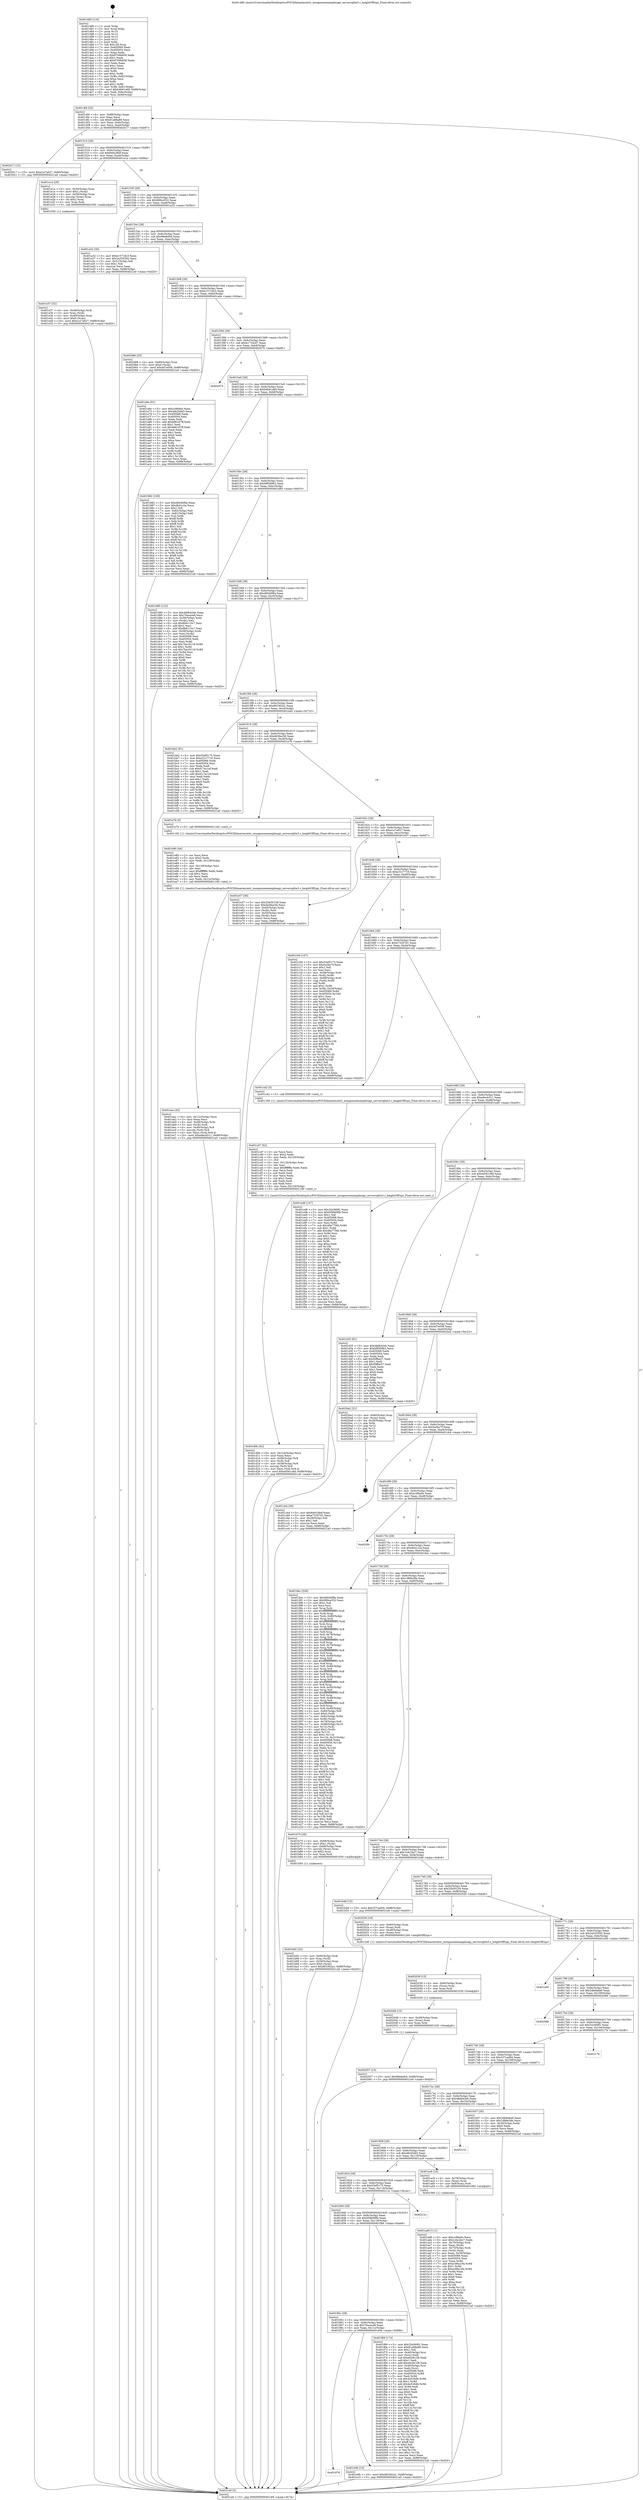 digraph "0x401480" {
  label = "0x401480 (/mnt/c/Users/mathe/Desktop/tcc/POCII/binaries/extr_mongooseexamplesapi_serversqlite3.c_heightOfExpr_Final-ollvm.out::main(0))"
  labelloc = "t"
  node[shape=record]

  Entry [label="",width=0.3,height=0.3,shape=circle,fillcolor=black,style=filled]
  "0x4014f4" [label="{
     0x4014f4 [32]\l
     | [instrs]\l
     &nbsp;&nbsp;0x4014f4 \<+6\>: mov -0x88(%rbp),%eax\l
     &nbsp;&nbsp;0x4014fa \<+2\>: mov %eax,%ecx\l
     &nbsp;&nbsp;0x4014fc \<+6\>: sub $0x81a88a88,%ecx\l
     &nbsp;&nbsp;0x401502 \<+6\>: mov %eax,-0x9c(%rbp)\l
     &nbsp;&nbsp;0x401508 \<+6\>: mov %ecx,-0xa0(%rbp)\l
     &nbsp;&nbsp;0x40150e \<+6\>: je 0000000000402017 \<main+0xb97\>\l
  }"]
  "0x402017" [label="{
     0x402017 [15]\l
     | [instrs]\l
     &nbsp;&nbsp;0x402017 \<+10\>: movl $0xe1e7a627,-0x88(%rbp)\l
     &nbsp;&nbsp;0x402021 \<+5\>: jmp 00000000004021a0 \<main+0xd20\>\l
  }"]
  "0x401514" [label="{
     0x401514 [28]\l
     | [instrs]\l
     &nbsp;&nbsp;0x401514 \<+5\>: jmp 0000000000401519 \<main+0x99\>\l
     &nbsp;&nbsp;0x401519 \<+6\>: mov -0x9c(%rbp),%eax\l
     &nbsp;&nbsp;0x40151f \<+5\>: sub $0x840c38ef,%eax\l
     &nbsp;&nbsp;0x401524 \<+6\>: mov %eax,-0xa4(%rbp)\l
     &nbsp;&nbsp;0x40152a \<+6\>: je 0000000000401e1a \<main+0x99a\>\l
  }"]
  Exit [label="",width=0.3,height=0.3,shape=circle,fillcolor=black,style=filled,peripheries=2]
  "0x401e1a" [label="{
     0x401e1a [29]\l
     | [instrs]\l
     &nbsp;&nbsp;0x401e1a \<+4\>: mov -0x50(%rbp),%rax\l
     &nbsp;&nbsp;0x401e1e \<+6\>: movl $0x1,(%rax)\l
     &nbsp;&nbsp;0x401e24 \<+4\>: mov -0x50(%rbp),%rax\l
     &nbsp;&nbsp;0x401e28 \<+3\>: movslq (%rax),%rax\l
     &nbsp;&nbsp;0x401e2b \<+4\>: shl $0x2,%rax\l
     &nbsp;&nbsp;0x401e2f \<+3\>: mov %rax,%rdi\l
     &nbsp;&nbsp;0x401e32 \<+5\>: call 0000000000401050 \<malloc@plt\>\l
     | [calls]\l
     &nbsp;&nbsp;0x401050 \{1\} (unknown)\l
  }"]
  "0x401530" [label="{
     0x401530 [28]\l
     | [instrs]\l
     &nbsp;&nbsp;0x401530 \<+5\>: jmp 0000000000401535 \<main+0xb5\>\l
     &nbsp;&nbsp;0x401535 \<+6\>: mov -0x9c(%rbp),%eax\l
     &nbsp;&nbsp;0x40153b \<+5\>: sub $0x989ce552,%eax\l
     &nbsp;&nbsp;0x401540 \<+6\>: mov %eax,-0xa8(%rbp)\l
     &nbsp;&nbsp;0x401546 \<+6\>: je 0000000000401a32 \<main+0x5b2\>\l
  }"]
  "0x402057" [label="{
     0x402057 [15]\l
     | [instrs]\l
     &nbsp;&nbsp;0x402057 \<+10\>: movl $0x98e6efc6,-0x88(%rbp)\l
     &nbsp;&nbsp;0x402061 \<+5\>: jmp 00000000004021a0 \<main+0xd20\>\l
  }"]
  "0x401a32" [label="{
     0x401a32 [30]\l
     | [instrs]\l
     &nbsp;&nbsp;0x401a32 \<+5\>: mov $0xb15718c3,%eax\l
     &nbsp;&nbsp;0x401a37 \<+5\>: mov $0x2a335592,%ecx\l
     &nbsp;&nbsp;0x401a3c \<+3\>: mov -0x31(%rbp),%dl\l
     &nbsp;&nbsp;0x401a3f \<+3\>: test $0x1,%dl\l
     &nbsp;&nbsp;0x401a42 \<+3\>: cmovne %ecx,%eax\l
     &nbsp;&nbsp;0x401a45 \<+6\>: mov %eax,-0x88(%rbp)\l
     &nbsp;&nbsp;0x401a4b \<+5\>: jmp 00000000004021a0 \<main+0xd20\>\l
  }"]
  "0x40154c" [label="{
     0x40154c [28]\l
     | [instrs]\l
     &nbsp;&nbsp;0x40154c \<+5\>: jmp 0000000000401551 \<main+0xd1\>\l
     &nbsp;&nbsp;0x401551 \<+6\>: mov -0x9c(%rbp),%eax\l
     &nbsp;&nbsp;0x401557 \<+5\>: sub $0x98e6efc6,%eax\l
     &nbsp;&nbsp;0x40155c \<+6\>: mov %eax,-0xac(%rbp)\l
     &nbsp;&nbsp;0x401562 \<+6\>: je 0000000000402089 \<main+0xc09\>\l
  }"]
  "0x402048" [label="{
     0x402048 [15]\l
     | [instrs]\l
     &nbsp;&nbsp;0x402048 \<+4\>: mov -0x48(%rbp),%rax\l
     &nbsp;&nbsp;0x40204c \<+3\>: mov (%rax),%rax\l
     &nbsp;&nbsp;0x40204f \<+3\>: mov %rax,%rdi\l
     &nbsp;&nbsp;0x402052 \<+5\>: call 0000000000401030 \<free@plt\>\l
     | [calls]\l
     &nbsp;&nbsp;0x401030 \{1\} (unknown)\l
  }"]
  "0x402089" [label="{
     0x402089 [25]\l
     | [instrs]\l
     &nbsp;&nbsp;0x402089 \<+4\>: mov -0x80(%rbp),%rax\l
     &nbsp;&nbsp;0x40208d \<+6\>: movl $0x0,(%rax)\l
     &nbsp;&nbsp;0x402093 \<+10\>: movl $0x4d7e058,-0x88(%rbp)\l
     &nbsp;&nbsp;0x40209d \<+5\>: jmp 00000000004021a0 \<main+0xd20\>\l
  }"]
  "0x401568" [label="{
     0x401568 [28]\l
     | [instrs]\l
     &nbsp;&nbsp;0x401568 \<+5\>: jmp 000000000040156d \<main+0xed\>\l
     &nbsp;&nbsp;0x40156d \<+6\>: mov -0x9c(%rbp),%eax\l
     &nbsp;&nbsp;0x401573 \<+5\>: sub $0xb15718c3,%eax\l
     &nbsp;&nbsp;0x401578 \<+6\>: mov %eax,-0xb0(%rbp)\l
     &nbsp;&nbsp;0x40157e \<+6\>: je 0000000000401a6e \<main+0x5ee\>\l
  }"]
  "0x402039" [label="{
     0x402039 [15]\l
     | [instrs]\l
     &nbsp;&nbsp;0x402039 \<+4\>: mov -0x60(%rbp),%rax\l
     &nbsp;&nbsp;0x40203d \<+3\>: mov (%rax),%rax\l
     &nbsp;&nbsp;0x402040 \<+3\>: mov %rax,%rdi\l
     &nbsp;&nbsp;0x402043 \<+5\>: call 0000000000401030 \<free@plt\>\l
     | [calls]\l
     &nbsp;&nbsp;0x401030 \{1\} (unknown)\l
  }"]
  "0x401a6e" [label="{
     0x401a6e [91]\l
     | [instrs]\l
     &nbsp;&nbsp;0x401a6e \<+5\>: mov $0xcc88a0e,%eax\l
     &nbsp;&nbsp;0x401a73 \<+5\>: mov $0x4fe20dd3,%ecx\l
     &nbsp;&nbsp;0x401a78 \<+7\>: mov 0x405068,%edx\l
     &nbsp;&nbsp;0x401a7f \<+7\>: mov 0x405054,%esi\l
     &nbsp;&nbsp;0x401a86 \<+2\>: mov %edx,%edi\l
     &nbsp;&nbsp;0x401a88 \<+6\>: add $0xb86167ff,%edi\l
     &nbsp;&nbsp;0x401a8e \<+3\>: sub $0x1,%edi\l
     &nbsp;&nbsp;0x401a91 \<+6\>: sub $0xb86167ff,%edi\l
     &nbsp;&nbsp;0x401a97 \<+3\>: imul %edi,%edx\l
     &nbsp;&nbsp;0x401a9a \<+3\>: and $0x1,%edx\l
     &nbsp;&nbsp;0x401a9d \<+3\>: cmp $0x0,%edx\l
     &nbsp;&nbsp;0x401aa0 \<+4\>: sete %r8b\l
     &nbsp;&nbsp;0x401aa4 \<+3\>: cmp $0xa,%esi\l
     &nbsp;&nbsp;0x401aa7 \<+4\>: setl %r9b\l
     &nbsp;&nbsp;0x401aab \<+3\>: mov %r8b,%r10b\l
     &nbsp;&nbsp;0x401aae \<+3\>: and %r9b,%r10b\l
     &nbsp;&nbsp;0x401ab1 \<+3\>: xor %r9b,%r8b\l
     &nbsp;&nbsp;0x401ab4 \<+3\>: or %r8b,%r10b\l
     &nbsp;&nbsp;0x401ab7 \<+4\>: test $0x1,%r10b\l
     &nbsp;&nbsp;0x401abb \<+3\>: cmovne %ecx,%eax\l
     &nbsp;&nbsp;0x401abe \<+6\>: mov %eax,-0x88(%rbp)\l
     &nbsp;&nbsp;0x401ac4 \<+5\>: jmp 00000000004021a0 \<main+0xd20\>\l
  }"]
  "0x401584" [label="{
     0x401584 [28]\l
     | [instrs]\l
     &nbsp;&nbsp;0x401584 \<+5\>: jmp 0000000000401589 \<main+0x109\>\l
     &nbsp;&nbsp;0x401589 \<+6\>: mov -0x9c(%rbp),%eax\l
     &nbsp;&nbsp;0x40158f \<+5\>: sub $0xb1734cd7,%eax\l
     &nbsp;&nbsp;0x401594 \<+6\>: mov %eax,-0xb4(%rbp)\l
     &nbsp;&nbsp;0x40159a \<+6\>: je 0000000000402075 \<main+0xbf5\>\l
  }"]
  "0x401eac" [label="{
     0x401eac [42]\l
     | [instrs]\l
     &nbsp;&nbsp;0x401eac \<+6\>: mov -0x12c(%rbp),%ecx\l
     &nbsp;&nbsp;0x401eb2 \<+3\>: imul %eax,%ecx\l
     &nbsp;&nbsp;0x401eb5 \<+4\>: mov -0x48(%rbp),%rdi\l
     &nbsp;&nbsp;0x401eb9 \<+3\>: mov (%rdi),%rdi\l
     &nbsp;&nbsp;0x401ebc \<+4\>: mov -0x40(%rbp),%r8\l
     &nbsp;&nbsp;0x401ec0 \<+3\>: movslq (%r8),%r8\l
     &nbsp;&nbsp;0x401ec3 \<+4\>: mov %ecx,(%rdi,%r8,4)\l
     &nbsp;&nbsp;0x401ec7 \<+10\>: movl $0xe8ecb511,-0x88(%rbp)\l
     &nbsp;&nbsp;0x401ed1 \<+5\>: jmp 00000000004021a0 \<main+0xd20\>\l
  }"]
  "0x402075" [label="{
     0x402075\l
  }", style=dashed]
  "0x4015a0" [label="{
     0x4015a0 [28]\l
     | [instrs]\l
     &nbsp;&nbsp;0x4015a0 \<+5\>: jmp 00000000004015a5 \<main+0x125\>\l
     &nbsp;&nbsp;0x4015a5 \<+6\>: mov -0x9c(%rbp),%eax\l
     &nbsp;&nbsp;0x4015ab \<+5\>: sub $0xb4b61a69,%eax\l
     &nbsp;&nbsp;0x4015b0 \<+6\>: mov %eax,-0xb8(%rbp)\l
     &nbsp;&nbsp;0x4015b6 \<+6\>: je 0000000000401882 \<main+0x402\>\l
  }"]
  "0x401e80" [label="{
     0x401e80 [44]\l
     | [instrs]\l
     &nbsp;&nbsp;0x401e80 \<+2\>: xor %ecx,%ecx\l
     &nbsp;&nbsp;0x401e82 \<+5\>: mov $0x2,%edx\l
     &nbsp;&nbsp;0x401e87 \<+6\>: mov %edx,-0x128(%rbp)\l
     &nbsp;&nbsp;0x401e8d \<+1\>: cltd\l
     &nbsp;&nbsp;0x401e8e \<+6\>: mov -0x128(%rbp),%esi\l
     &nbsp;&nbsp;0x401e94 \<+2\>: idiv %esi\l
     &nbsp;&nbsp;0x401e96 \<+6\>: imul $0xfffffffe,%edx,%edx\l
     &nbsp;&nbsp;0x401e9c \<+3\>: sub $0x1,%ecx\l
     &nbsp;&nbsp;0x401e9f \<+2\>: sub %ecx,%edx\l
     &nbsp;&nbsp;0x401ea1 \<+6\>: mov %edx,-0x12c(%rbp)\l
     &nbsp;&nbsp;0x401ea7 \<+5\>: call 0000000000401160 \<next_i\>\l
     | [calls]\l
     &nbsp;&nbsp;0x401160 \{1\} (/mnt/c/Users/mathe/Desktop/tcc/POCII/binaries/extr_mongooseexamplesapi_serversqlite3.c_heightOfExpr_Final-ollvm.out::next_i)\l
  }"]
  "0x401882" [label="{
     0x401882 [106]\l
     | [instrs]\l
     &nbsp;&nbsp;0x401882 \<+5\>: mov $0xd6040f8a,%eax\l
     &nbsp;&nbsp;0x401887 \<+5\>: mov $0xdb41c2a,%ecx\l
     &nbsp;&nbsp;0x40188c \<+2\>: mov $0x1,%dl\l
     &nbsp;&nbsp;0x40188e \<+7\>: mov -0x82(%rbp),%sil\l
     &nbsp;&nbsp;0x401895 \<+7\>: mov -0x81(%rbp),%dil\l
     &nbsp;&nbsp;0x40189c \<+3\>: mov %sil,%r8b\l
     &nbsp;&nbsp;0x40189f \<+4\>: xor $0xff,%r8b\l
     &nbsp;&nbsp;0x4018a3 \<+3\>: mov %dil,%r9b\l
     &nbsp;&nbsp;0x4018a6 \<+4\>: xor $0xff,%r9b\l
     &nbsp;&nbsp;0x4018aa \<+3\>: xor $0x1,%dl\l
     &nbsp;&nbsp;0x4018ad \<+3\>: mov %r8b,%r10b\l
     &nbsp;&nbsp;0x4018b0 \<+4\>: and $0xff,%r10b\l
     &nbsp;&nbsp;0x4018b4 \<+3\>: and %dl,%sil\l
     &nbsp;&nbsp;0x4018b7 \<+3\>: mov %r9b,%r11b\l
     &nbsp;&nbsp;0x4018ba \<+4\>: and $0xff,%r11b\l
     &nbsp;&nbsp;0x4018be \<+3\>: and %dl,%dil\l
     &nbsp;&nbsp;0x4018c1 \<+3\>: or %sil,%r10b\l
     &nbsp;&nbsp;0x4018c4 \<+3\>: or %dil,%r11b\l
     &nbsp;&nbsp;0x4018c7 \<+3\>: xor %r11b,%r10b\l
     &nbsp;&nbsp;0x4018ca \<+3\>: or %r9b,%r8b\l
     &nbsp;&nbsp;0x4018cd \<+4\>: xor $0xff,%r8b\l
     &nbsp;&nbsp;0x4018d1 \<+3\>: or $0x1,%dl\l
     &nbsp;&nbsp;0x4018d4 \<+3\>: and %dl,%r8b\l
     &nbsp;&nbsp;0x4018d7 \<+3\>: or %r8b,%r10b\l
     &nbsp;&nbsp;0x4018da \<+4\>: test $0x1,%r10b\l
     &nbsp;&nbsp;0x4018de \<+3\>: cmovne %ecx,%eax\l
     &nbsp;&nbsp;0x4018e1 \<+6\>: mov %eax,-0x88(%rbp)\l
     &nbsp;&nbsp;0x4018e7 \<+5\>: jmp 00000000004021a0 \<main+0xd20\>\l
  }"]
  "0x4015bc" [label="{
     0x4015bc [28]\l
     | [instrs]\l
     &nbsp;&nbsp;0x4015bc \<+5\>: jmp 00000000004015c1 \<main+0x141\>\l
     &nbsp;&nbsp;0x4015c1 \<+6\>: mov -0x9c(%rbp),%eax\l
     &nbsp;&nbsp;0x4015c7 \<+5\>: sub $0xbf8569b2,%eax\l
     &nbsp;&nbsp;0x4015cc \<+6\>: mov %eax,-0xbc(%rbp)\l
     &nbsp;&nbsp;0x4015d2 \<+6\>: je 0000000000401d90 \<main+0x910\>\l
  }"]
  "0x4021a0" [label="{
     0x4021a0 [5]\l
     | [instrs]\l
     &nbsp;&nbsp;0x4021a0 \<+5\>: jmp 00000000004014f4 \<main+0x74\>\l
  }"]
  "0x401480" [label="{
     0x401480 [116]\l
     | [instrs]\l
     &nbsp;&nbsp;0x401480 \<+1\>: push %rbp\l
     &nbsp;&nbsp;0x401481 \<+3\>: mov %rsp,%rbp\l
     &nbsp;&nbsp;0x401484 \<+2\>: push %r15\l
     &nbsp;&nbsp;0x401486 \<+2\>: push %r14\l
     &nbsp;&nbsp;0x401488 \<+2\>: push %r13\l
     &nbsp;&nbsp;0x40148a \<+2\>: push %r12\l
     &nbsp;&nbsp;0x40148c \<+1\>: push %rbx\l
     &nbsp;&nbsp;0x40148d \<+7\>: sub $0x128,%rsp\l
     &nbsp;&nbsp;0x401494 \<+7\>: mov 0x405068,%eax\l
     &nbsp;&nbsp;0x40149b \<+7\>: mov 0x405054,%ecx\l
     &nbsp;&nbsp;0x4014a2 \<+2\>: mov %eax,%edx\l
     &nbsp;&nbsp;0x4014a4 \<+6\>: sub $0x9709b856,%edx\l
     &nbsp;&nbsp;0x4014aa \<+3\>: sub $0x1,%edx\l
     &nbsp;&nbsp;0x4014ad \<+6\>: add $0x9709b856,%edx\l
     &nbsp;&nbsp;0x4014b3 \<+3\>: imul %edx,%eax\l
     &nbsp;&nbsp;0x4014b6 \<+3\>: and $0x1,%eax\l
     &nbsp;&nbsp;0x4014b9 \<+3\>: cmp $0x0,%eax\l
     &nbsp;&nbsp;0x4014bc \<+4\>: sete %r8b\l
     &nbsp;&nbsp;0x4014c0 \<+4\>: and $0x1,%r8b\l
     &nbsp;&nbsp;0x4014c4 \<+7\>: mov %r8b,-0x82(%rbp)\l
     &nbsp;&nbsp;0x4014cb \<+3\>: cmp $0xa,%ecx\l
     &nbsp;&nbsp;0x4014ce \<+4\>: setl %r8b\l
     &nbsp;&nbsp;0x4014d2 \<+4\>: and $0x1,%r8b\l
     &nbsp;&nbsp;0x4014d6 \<+7\>: mov %r8b,-0x81(%rbp)\l
     &nbsp;&nbsp;0x4014dd \<+10\>: movl $0xb4b61a69,-0x88(%rbp)\l
     &nbsp;&nbsp;0x4014e7 \<+6\>: mov %edi,-0x8c(%rbp)\l
     &nbsp;&nbsp;0x4014ed \<+7\>: mov %rsi,-0x98(%rbp)\l
  }"]
  "0x401e37" [label="{
     0x401e37 [32]\l
     | [instrs]\l
     &nbsp;&nbsp;0x401e37 \<+4\>: mov -0x48(%rbp),%rdi\l
     &nbsp;&nbsp;0x401e3b \<+3\>: mov %rax,(%rdi)\l
     &nbsp;&nbsp;0x401e3e \<+4\>: mov -0x40(%rbp),%rax\l
     &nbsp;&nbsp;0x401e42 \<+6\>: movl $0x0,(%rax)\l
     &nbsp;&nbsp;0x401e48 \<+10\>: movl $0xe1e7a627,-0x88(%rbp)\l
     &nbsp;&nbsp;0x401e52 \<+5\>: jmp 00000000004021a0 \<main+0xd20\>\l
  }"]
  "0x401d90" [label="{
     0x401d90 [123]\l
     | [instrs]\l
     &nbsp;&nbsp;0x401d90 \<+5\>: mov $0x48db42eb,%eax\l
     &nbsp;&nbsp;0x401d95 \<+5\>: mov $0x70acace8,%ecx\l
     &nbsp;&nbsp;0x401d9a \<+4\>: mov -0x58(%rbp),%rdx\l
     &nbsp;&nbsp;0x401d9e \<+2\>: mov (%rdx),%esi\l
     &nbsp;&nbsp;0x401da0 \<+6\>: sub $0x8b6110c7,%esi\l
     &nbsp;&nbsp;0x401da6 \<+3\>: add $0x1,%esi\l
     &nbsp;&nbsp;0x401da9 \<+6\>: add $0x8b6110c7,%esi\l
     &nbsp;&nbsp;0x401daf \<+4\>: mov -0x58(%rbp),%rdx\l
     &nbsp;&nbsp;0x401db3 \<+2\>: mov %esi,(%rdx)\l
     &nbsp;&nbsp;0x401db5 \<+7\>: mov 0x405068,%esi\l
     &nbsp;&nbsp;0x401dbc \<+7\>: mov 0x405054,%edi\l
     &nbsp;&nbsp;0x401dc3 \<+3\>: mov %esi,%r8d\l
     &nbsp;&nbsp;0x401dc6 \<+7\>: add $0x7ba18119,%r8d\l
     &nbsp;&nbsp;0x401dcd \<+4\>: sub $0x1,%r8d\l
     &nbsp;&nbsp;0x401dd1 \<+7\>: sub $0x7ba18119,%r8d\l
     &nbsp;&nbsp;0x401dd8 \<+4\>: imul %r8d,%esi\l
     &nbsp;&nbsp;0x401ddc \<+3\>: and $0x1,%esi\l
     &nbsp;&nbsp;0x401ddf \<+3\>: cmp $0x0,%esi\l
     &nbsp;&nbsp;0x401de2 \<+4\>: sete %r9b\l
     &nbsp;&nbsp;0x401de6 \<+3\>: cmp $0xa,%edi\l
     &nbsp;&nbsp;0x401de9 \<+4\>: setl %r10b\l
     &nbsp;&nbsp;0x401ded \<+3\>: mov %r9b,%r11b\l
     &nbsp;&nbsp;0x401df0 \<+3\>: and %r10b,%r11b\l
     &nbsp;&nbsp;0x401df3 \<+3\>: xor %r10b,%r9b\l
     &nbsp;&nbsp;0x401df6 \<+3\>: or %r9b,%r11b\l
     &nbsp;&nbsp;0x401df9 \<+4\>: test $0x1,%r11b\l
     &nbsp;&nbsp;0x401dfd \<+3\>: cmovne %ecx,%eax\l
     &nbsp;&nbsp;0x401e00 \<+6\>: mov %eax,-0x88(%rbp)\l
     &nbsp;&nbsp;0x401e06 \<+5\>: jmp 00000000004021a0 \<main+0xd20\>\l
  }"]
  "0x4015d8" [label="{
     0x4015d8 [28]\l
     | [instrs]\l
     &nbsp;&nbsp;0x4015d8 \<+5\>: jmp 00000000004015dd \<main+0x15d\>\l
     &nbsp;&nbsp;0x4015dd \<+6\>: mov -0x9c(%rbp),%eax\l
     &nbsp;&nbsp;0x4015e3 \<+5\>: sub $0xd6040f8a,%eax\l
     &nbsp;&nbsp;0x4015e8 \<+6\>: mov %eax,-0xc0(%rbp)\l
     &nbsp;&nbsp;0x4015ee \<+6\>: je 00000000004020b7 \<main+0xc37\>\l
  }"]
  "0x401878" [label="{
     0x401878\l
  }", style=dashed]
  "0x4020b7" [label="{
     0x4020b7\l
  }", style=dashed]
  "0x4015f4" [label="{
     0x4015f4 [28]\l
     | [instrs]\l
     &nbsp;&nbsp;0x4015f4 \<+5\>: jmp 00000000004015f9 \<main+0x179\>\l
     &nbsp;&nbsp;0x4015f9 \<+6\>: mov -0x9c(%rbp),%eax\l
     &nbsp;&nbsp;0x4015ff \<+5\>: sub $0xd83362a1,%eax\l
     &nbsp;&nbsp;0x401604 \<+6\>: mov %eax,-0xc4(%rbp)\l
     &nbsp;&nbsp;0x40160a \<+6\>: je 0000000000401bb2 \<main+0x732\>\l
  }"]
  "0x401e0b" [label="{
     0x401e0b [15]\l
     | [instrs]\l
     &nbsp;&nbsp;0x401e0b \<+10\>: movl $0xd83362a1,-0x88(%rbp)\l
     &nbsp;&nbsp;0x401e15 \<+5\>: jmp 00000000004021a0 \<main+0xd20\>\l
  }"]
  "0x401bb2" [label="{
     0x401bb2 [91]\l
     | [instrs]\l
     &nbsp;&nbsp;0x401bb2 \<+5\>: mov $0x53ef5175,%eax\l
     &nbsp;&nbsp;0x401bb7 \<+5\>: mov $0xe31c7716,%ecx\l
     &nbsp;&nbsp;0x401bbc \<+7\>: mov 0x405068,%edx\l
     &nbsp;&nbsp;0x401bc3 \<+7\>: mov 0x405054,%esi\l
     &nbsp;&nbsp;0x401bca \<+2\>: mov %edx,%edi\l
     &nbsp;&nbsp;0x401bcc \<+6\>: sub $0xd17ac1ef,%edi\l
     &nbsp;&nbsp;0x401bd2 \<+3\>: sub $0x1,%edi\l
     &nbsp;&nbsp;0x401bd5 \<+6\>: add $0xd17ac1ef,%edi\l
     &nbsp;&nbsp;0x401bdb \<+3\>: imul %edi,%edx\l
     &nbsp;&nbsp;0x401bde \<+3\>: and $0x1,%edx\l
     &nbsp;&nbsp;0x401be1 \<+3\>: cmp $0x0,%edx\l
     &nbsp;&nbsp;0x401be4 \<+4\>: sete %r8b\l
     &nbsp;&nbsp;0x401be8 \<+3\>: cmp $0xa,%esi\l
     &nbsp;&nbsp;0x401beb \<+4\>: setl %r9b\l
     &nbsp;&nbsp;0x401bef \<+3\>: mov %r8b,%r10b\l
     &nbsp;&nbsp;0x401bf2 \<+3\>: and %r9b,%r10b\l
     &nbsp;&nbsp;0x401bf5 \<+3\>: xor %r9b,%r8b\l
     &nbsp;&nbsp;0x401bf8 \<+3\>: or %r8b,%r10b\l
     &nbsp;&nbsp;0x401bfb \<+4\>: test $0x1,%r10b\l
     &nbsp;&nbsp;0x401bff \<+3\>: cmovne %ecx,%eax\l
     &nbsp;&nbsp;0x401c02 \<+6\>: mov %eax,-0x88(%rbp)\l
     &nbsp;&nbsp;0x401c08 \<+5\>: jmp 00000000004021a0 \<main+0xd20\>\l
  }"]
  "0x401610" [label="{
     0x401610 [28]\l
     | [instrs]\l
     &nbsp;&nbsp;0x401610 \<+5\>: jmp 0000000000401615 \<main+0x195\>\l
     &nbsp;&nbsp;0x401615 \<+6\>: mov -0x9c(%rbp),%eax\l
     &nbsp;&nbsp;0x40161b \<+5\>: sub $0xdd36ec56,%eax\l
     &nbsp;&nbsp;0x401620 \<+6\>: mov %eax,-0xc8(%rbp)\l
     &nbsp;&nbsp;0x401626 \<+6\>: je 0000000000401e7b \<main+0x9fb\>\l
  }"]
  "0x40185c" [label="{
     0x40185c [28]\l
     | [instrs]\l
     &nbsp;&nbsp;0x40185c \<+5\>: jmp 0000000000401861 \<main+0x3e1\>\l
     &nbsp;&nbsp;0x401861 \<+6\>: mov -0x9c(%rbp),%eax\l
     &nbsp;&nbsp;0x401867 \<+5\>: sub $0x70acace8,%eax\l
     &nbsp;&nbsp;0x40186c \<+6\>: mov %eax,-0x11c(%rbp)\l
     &nbsp;&nbsp;0x401872 \<+6\>: je 0000000000401e0b \<main+0x98b\>\l
  }"]
  "0x401e7b" [label="{
     0x401e7b [5]\l
     | [instrs]\l
     &nbsp;&nbsp;0x401e7b \<+5\>: call 0000000000401160 \<next_i\>\l
     | [calls]\l
     &nbsp;&nbsp;0x401160 \{1\} (/mnt/c/Users/mathe/Desktop/tcc/POCII/binaries/extr_mongooseexamplesapi_serversqlite3.c_heightOfExpr_Final-ollvm.out::next_i)\l
  }"]
  "0x40162c" [label="{
     0x40162c [28]\l
     | [instrs]\l
     &nbsp;&nbsp;0x40162c \<+5\>: jmp 0000000000401631 \<main+0x1b1\>\l
     &nbsp;&nbsp;0x401631 \<+6\>: mov -0x9c(%rbp),%eax\l
     &nbsp;&nbsp;0x401637 \<+5\>: sub $0xe1e7a627,%eax\l
     &nbsp;&nbsp;0x40163c \<+6\>: mov %eax,-0xcc(%rbp)\l
     &nbsp;&nbsp;0x401642 \<+6\>: je 0000000000401e57 \<main+0x9d7\>\l
  }"]
  "0x401f69" [label="{
     0x401f69 [174]\l
     | [instrs]\l
     &nbsp;&nbsp;0x401f69 \<+5\>: mov $0x32e569f1,%eax\l
     &nbsp;&nbsp;0x401f6e \<+5\>: mov $0x81a88a88,%ecx\l
     &nbsp;&nbsp;0x401f73 \<+2\>: mov $0x1,%dl\l
     &nbsp;&nbsp;0x401f75 \<+4\>: mov -0x40(%rbp),%rsi\l
     &nbsp;&nbsp;0x401f79 \<+2\>: mov (%rsi),%edi\l
     &nbsp;&nbsp;0x401f7b \<+6\>: sub $0xe628c1fb,%edi\l
     &nbsp;&nbsp;0x401f81 \<+3\>: add $0x1,%edi\l
     &nbsp;&nbsp;0x401f84 \<+6\>: add $0xe628c1fb,%edi\l
     &nbsp;&nbsp;0x401f8a \<+4\>: mov -0x40(%rbp),%rsi\l
     &nbsp;&nbsp;0x401f8e \<+2\>: mov %edi,(%rsi)\l
     &nbsp;&nbsp;0x401f90 \<+7\>: mov 0x405068,%edi\l
     &nbsp;&nbsp;0x401f97 \<+8\>: mov 0x405054,%r8d\l
     &nbsp;&nbsp;0x401f9f \<+3\>: mov %edi,%r9d\l
     &nbsp;&nbsp;0x401fa2 \<+7\>: sub $0x4e526db,%r9d\l
     &nbsp;&nbsp;0x401fa9 \<+4\>: sub $0x1,%r9d\l
     &nbsp;&nbsp;0x401fad \<+7\>: add $0x4e526db,%r9d\l
     &nbsp;&nbsp;0x401fb4 \<+4\>: imul %r9d,%edi\l
     &nbsp;&nbsp;0x401fb8 \<+3\>: and $0x1,%edi\l
     &nbsp;&nbsp;0x401fbb \<+3\>: cmp $0x0,%edi\l
     &nbsp;&nbsp;0x401fbe \<+4\>: sete %r10b\l
     &nbsp;&nbsp;0x401fc2 \<+4\>: cmp $0xa,%r8d\l
     &nbsp;&nbsp;0x401fc6 \<+4\>: setl %r11b\l
     &nbsp;&nbsp;0x401fca \<+3\>: mov %r10b,%bl\l
     &nbsp;&nbsp;0x401fcd \<+3\>: xor $0xff,%bl\l
     &nbsp;&nbsp;0x401fd0 \<+3\>: mov %r11b,%r14b\l
     &nbsp;&nbsp;0x401fd3 \<+4\>: xor $0xff,%r14b\l
     &nbsp;&nbsp;0x401fd7 \<+3\>: xor $0x0,%dl\l
     &nbsp;&nbsp;0x401fda \<+3\>: mov %bl,%r15b\l
     &nbsp;&nbsp;0x401fdd \<+4\>: and $0x0,%r15b\l
     &nbsp;&nbsp;0x401fe1 \<+3\>: and %dl,%r10b\l
     &nbsp;&nbsp;0x401fe4 \<+3\>: mov %r14b,%r12b\l
     &nbsp;&nbsp;0x401fe7 \<+4\>: and $0x0,%r12b\l
     &nbsp;&nbsp;0x401feb \<+3\>: and %dl,%r11b\l
     &nbsp;&nbsp;0x401fee \<+3\>: or %r10b,%r15b\l
     &nbsp;&nbsp;0x401ff1 \<+3\>: or %r11b,%r12b\l
     &nbsp;&nbsp;0x401ff4 \<+3\>: xor %r12b,%r15b\l
     &nbsp;&nbsp;0x401ff7 \<+3\>: or %r14b,%bl\l
     &nbsp;&nbsp;0x401ffa \<+3\>: xor $0xff,%bl\l
     &nbsp;&nbsp;0x401ffd \<+3\>: or $0x0,%dl\l
     &nbsp;&nbsp;0x402000 \<+2\>: and %dl,%bl\l
     &nbsp;&nbsp;0x402002 \<+3\>: or %bl,%r15b\l
     &nbsp;&nbsp;0x402005 \<+4\>: test $0x1,%r15b\l
     &nbsp;&nbsp;0x402009 \<+3\>: cmovne %ecx,%eax\l
     &nbsp;&nbsp;0x40200c \<+6\>: mov %eax,-0x88(%rbp)\l
     &nbsp;&nbsp;0x402012 \<+5\>: jmp 00000000004021a0 \<main+0xd20\>\l
  }"]
  "0x401e57" [label="{
     0x401e57 [36]\l
     | [instrs]\l
     &nbsp;&nbsp;0x401e57 \<+5\>: mov $0x25b50159,%eax\l
     &nbsp;&nbsp;0x401e5c \<+5\>: mov $0xdd36ec56,%ecx\l
     &nbsp;&nbsp;0x401e61 \<+4\>: mov -0x40(%rbp),%rdx\l
     &nbsp;&nbsp;0x401e65 \<+2\>: mov (%rdx),%esi\l
     &nbsp;&nbsp;0x401e67 \<+4\>: mov -0x50(%rbp),%rdx\l
     &nbsp;&nbsp;0x401e6b \<+2\>: cmp (%rdx),%esi\l
     &nbsp;&nbsp;0x401e6d \<+3\>: cmovl %ecx,%eax\l
     &nbsp;&nbsp;0x401e70 \<+6\>: mov %eax,-0x88(%rbp)\l
     &nbsp;&nbsp;0x401e76 \<+5\>: jmp 00000000004021a0 \<main+0xd20\>\l
  }"]
  "0x401648" [label="{
     0x401648 [28]\l
     | [instrs]\l
     &nbsp;&nbsp;0x401648 \<+5\>: jmp 000000000040164d \<main+0x1cd\>\l
     &nbsp;&nbsp;0x40164d \<+6\>: mov -0x9c(%rbp),%eax\l
     &nbsp;&nbsp;0x401653 \<+5\>: sub $0xe31c7716,%eax\l
     &nbsp;&nbsp;0x401658 \<+6\>: mov %eax,-0xd0(%rbp)\l
     &nbsp;&nbsp;0x40165e \<+6\>: je 0000000000401c0d \<main+0x78d\>\l
  }"]
  "0x401840" [label="{
     0x401840 [28]\l
     | [instrs]\l
     &nbsp;&nbsp;0x401840 \<+5\>: jmp 0000000000401845 \<main+0x3c5\>\l
     &nbsp;&nbsp;0x401845 \<+6\>: mov -0x9c(%rbp),%eax\l
     &nbsp;&nbsp;0x40184b \<+5\>: sub $0x658b69fb,%eax\l
     &nbsp;&nbsp;0x401850 \<+6\>: mov %eax,-0x118(%rbp)\l
     &nbsp;&nbsp;0x401856 \<+6\>: je 0000000000401f69 \<main+0xae9\>\l
  }"]
  "0x401c0d" [label="{
     0x401c0d [167]\l
     | [instrs]\l
     &nbsp;&nbsp;0x401c0d \<+5\>: mov $0x53ef5175,%eax\l
     &nbsp;&nbsp;0x401c12 \<+5\>: mov $0x5a3bc7f,%ecx\l
     &nbsp;&nbsp;0x401c17 \<+2\>: mov $0x1,%dl\l
     &nbsp;&nbsp;0x401c19 \<+2\>: xor %esi,%esi\l
     &nbsp;&nbsp;0x401c1b \<+4\>: mov -0x58(%rbp),%rdi\l
     &nbsp;&nbsp;0x401c1f \<+3\>: mov (%rdi),%r8d\l
     &nbsp;&nbsp;0x401c22 \<+4\>: mov -0x68(%rbp),%rdi\l
     &nbsp;&nbsp;0x401c26 \<+3\>: cmp (%rdi),%r8d\l
     &nbsp;&nbsp;0x401c29 \<+4\>: setl %r9b\l
     &nbsp;&nbsp;0x401c2d \<+4\>: and $0x1,%r9b\l
     &nbsp;&nbsp;0x401c31 \<+4\>: mov %r9b,-0x29(%rbp)\l
     &nbsp;&nbsp;0x401c35 \<+8\>: mov 0x405068,%r8d\l
     &nbsp;&nbsp;0x401c3d \<+8\>: mov 0x405054,%r10d\l
     &nbsp;&nbsp;0x401c45 \<+3\>: sub $0x1,%esi\l
     &nbsp;&nbsp;0x401c48 \<+3\>: mov %r8d,%r11d\l
     &nbsp;&nbsp;0x401c4b \<+3\>: add %esi,%r11d\l
     &nbsp;&nbsp;0x401c4e \<+4\>: imul %r11d,%r8d\l
     &nbsp;&nbsp;0x401c52 \<+4\>: and $0x1,%r8d\l
     &nbsp;&nbsp;0x401c56 \<+4\>: cmp $0x0,%r8d\l
     &nbsp;&nbsp;0x401c5a \<+4\>: sete %r9b\l
     &nbsp;&nbsp;0x401c5e \<+4\>: cmp $0xa,%r10d\l
     &nbsp;&nbsp;0x401c62 \<+3\>: setl %bl\l
     &nbsp;&nbsp;0x401c65 \<+3\>: mov %r9b,%r14b\l
     &nbsp;&nbsp;0x401c68 \<+4\>: xor $0xff,%r14b\l
     &nbsp;&nbsp;0x401c6c \<+3\>: mov %bl,%r15b\l
     &nbsp;&nbsp;0x401c6f \<+4\>: xor $0xff,%r15b\l
     &nbsp;&nbsp;0x401c73 \<+3\>: xor $0x1,%dl\l
     &nbsp;&nbsp;0x401c76 \<+3\>: mov %r14b,%r12b\l
     &nbsp;&nbsp;0x401c79 \<+4\>: and $0xff,%r12b\l
     &nbsp;&nbsp;0x401c7d \<+3\>: and %dl,%r9b\l
     &nbsp;&nbsp;0x401c80 \<+3\>: mov %r15b,%r13b\l
     &nbsp;&nbsp;0x401c83 \<+4\>: and $0xff,%r13b\l
     &nbsp;&nbsp;0x401c87 \<+2\>: and %dl,%bl\l
     &nbsp;&nbsp;0x401c89 \<+3\>: or %r9b,%r12b\l
     &nbsp;&nbsp;0x401c8c \<+3\>: or %bl,%r13b\l
     &nbsp;&nbsp;0x401c8f \<+3\>: xor %r13b,%r12b\l
     &nbsp;&nbsp;0x401c92 \<+3\>: or %r15b,%r14b\l
     &nbsp;&nbsp;0x401c95 \<+4\>: xor $0xff,%r14b\l
     &nbsp;&nbsp;0x401c99 \<+3\>: or $0x1,%dl\l
     &nbsp;&nbsp;0x401c9c \<+3\>: and %dl,%r14b\l
     &nbsp;&nbsp;0x401c9f \<+3\>: or %r14b,%r12b\l
     &nbsp;&nbsp;0x401ca2 \<+4\>: test $0x1,%r12b\l
     &nbsp;&nbsp;0x401ca6 \<+3\>: cmovne %ecx,%eax\l
     &nbsp;&nbsp;0x401ca9 \<+6\>: mov %eax,-0x88(%rbp)\l
     &nbsp;&nbsp;0x401caf \<+5\>: jmp 00000000004021a0 \<main+0xd20\>\l
  }"]
  "0x401664" [label="{
     0x401664 [28]\l
     | [instrs]\l
     &nbsp;&nbsp;0x401664 \<+5\>: jmp 0000000000401669 \<main+0x1e9\>\l
     &nbsp;&nbsp;0x401669 \<+6\>: mov -0x9c(%rbp),%eax\l
     &nbsp;&nbsp;0x40166f \<+5\>: sub $0xe73297d1,%eax\l
     &nbsp;&nbsp;0x401674 \<+6\>: mov %eax,-0xd4(%rbp)\l
     &nbsp;&nbsp;0x40167a \<+6\>: je 0000000000401cd2 \<main+0x852\>\l
  }"]
  "0x40212c" [label="{
     0x40212c\l
  }", style=dashed]
  "0x401cd2" [label="{
     0x401cd2 [5]\l
     | [instrs]\l
     &nbsp;&nbsp;0x401cd2 \<+5\>: call 0000000000401160 \<next_i\>\l
     | [calls]\l
     &nbsp;&nbsp;0x401160 \{1\} (/mnt/c/Users/mathe/Desktop/tcc/POCII/binaries/extr_mongooseexamplesapi_serversqlite3.c_heightOfExpr_Final-ollvm.out::next_i)\l
  }"]
  "0x401680" [label="{
     0x401680 [28]\l
     | [instrs]\l
     &nbsp;&nbsp;0x401680 \<+5\>: jmp 0000000000401685 \<main+0x205\>\l
     &nbsp;&nbsp;0x401685 \<+6\>: mov -0x9c(%rbp),%eax\l
     &nbsp;&nbsp;0x40168b \<+5\>: sub $0xe8ecb511,%eax\l
     &nbsp;&nbsp;0x401690 \<+6\>: mov %eax,-0xd8(%rbp)\l
     &nbsp;&nbsp;0x401696 \<+6\>: je 0000000000401ed6 \<main+0xa56\>\l
  }"]
  "0x401d0b" [label="{
     0x401d0b [42]\l
     | [instrs]\l
     &nbsp;&nbsp;0x401d0b \<+6\>: mov -0x124(%rbp),%ecx\l
     &nbsp;&nbsp;0x401d11 \<+3\>: imul %eax,%ecx\l
     &nbsp;&nbsp;0x401d14 \<+4\>: mov -0x60(%rbp),%r8\l
     &nbsp;&nbsp;0x401d18 \<+3\>: mov (%r8),%r8\l
     &nbsp;&nbsp;0x401d1b \<+4\>: mov -0x58(%rbp),%r9\l
     &nbsp;&nbsp;0x401d1f \<+3\>: movslq (%r9),%r9\l
     &nbsp;&nbsp;0x401d22 \<+4\>: mov %ecx,(%r8,%r9,4)\l
     &nbsp;&nbsp;0x401d26 \<+10\>: movl $0xed561c8d,-0x88(%rbp)\l
     &nbsp;&nbsp;0x401d30 \<+5\>: jmp 00000000004021a0 \<main+0xd20\>\l
  }"]
  "0x401ed6" [label="{
     0x401ed6 [147]\l
     | [instrs]\l
     &nbsp;&nbsp;0x401ed6 \<+5\>: mov $0x32e569f1,%eax\l
     &nbsp;&nbsp;0x401edb \<+5\>: mov $0x658b69fb,%ecx\l
     &nbsp;&nbsp;0x401ee0 \<+2\>: mov $0x1,%dl\l
     &nbsp;&nbsp;0x401ee2 \<+7\>: mov 0x405068,%esi\l
     &nbsp;&nbsp;0x401ee9 \<+7\>: mov 0x405054,%edi\l
     &nbsp;&nbsp;0x401ef0 \<+3\>: mov %esi,%r8d\l
     &nbsp;&nbsp;0x401ef3 \<+7\>: sub $0x48a77f4b,%r8d\l
     &nbsp;&nbsp;0x401efa \<+4\>: sub $0x1,%r8d\l
     &nbsp;&nbsp;0x401efe \<+7\>: add $0x48a77f4b,%r8d\l
     &nbsp;&nbsp;0x401f05 \<+4\>: imul %r8d,%esi\l
     &nbsp;&nbsp;0x401f09 \<+3\>: and $0x1,%esi\l
     &nbsp;&nbsp;0x401f0c \<+3\>: cmp $0x0,%esi\l
     &nbsp;&nbsp;0x401f0f \<+4\>: sete %r9b\l
     &nbsp;&nbsp;0x401f13 \<+3\>: cmp $0xa,%edi\l
     &nbsp;&nbsp;0x401f16 \<+4\>: setl %r10b\l
     &nbsp;&nbsp;0x401f1a \<+3\>: mov %r9b,%r11b\l
     &nbsp;&nbsp;0x401f1d \<+4\>: xor $0xff,%r11b\l
     &nbsp;&nbsp;0x401f21 \<+3\>: mov %r10b,%bl\l
     &nbsp;&nbsp;0x401f24 \<+3\>: xor $0xff,%bl\l
     &nbsp;&nbsp;0x401f27 \<+3\>: xor $0x1,%dl\l
     &nbsp;&nbsp;0x401f2a \<+3\>: mov %r11b,%r14b\l
     &nbsp;&nbsp;0x401f2d \<+4\>: and $0xff,%r14b\l
     &nbsp;&nbsp;0x401f31 \<+3\>: and %dl,%r9b\l
     &nbsp;&nbsp;0x401f34 \<+3\>: mov %bl,%r15b\l
     &nbsp;&nbsp;0x401f37 \<+4\>: and $0xff,%r15b\l
     &nbsp;&nbsp;0x401f3b \<+3\>: and %dl,%r10b\l
     &nbsp;&nbsp;0x401f3e \<+3\>: or %r9b,%r14b\l
     &nbsp;&nbsp;0x401f41 \<+3\>: or %r10b,%r15b\l
     &nbsp;&nbsp;0x401f44 \<+3\>: xor %r15b,%r14b\l
     &nbsp;&nbsp;0x401f47 \<+3\>: or %bl,%r11b\l
     &nbsp;&nbsp;0x401f4a \<+4\>: xor $0xff,%r11b\l
     &nbsp;&nbsp;0x401f4e \<+3\>: or $0x1,%dl\l
     &nbsp;&nbsp;0x401f51 \<+3\>: and %dl,%r11b\l
     &nbsp;&nbsp;0x401f54 \<+3\>: or %r11b,%r14b\l
     &nbsp;&nbsp;0x401f57 \<+4\>: test $0x1,%r14b\l
     &nbsp;&nbsp;0x401f5b \<+3\>: cmovne %ecx,%eax\l
     &nbsp;&nbsp;0x401f5e \<+6\>: mov %eax,-0x88(%rbp)\l
     &nbsp;&nbsp;0x401f64 \<+5\>: jmp 00000000004021a0 \<main+0xd20\>\l
  }"]
  "0x40169c" [label="{
     0x40169c [28]\l
     | [instrs]\l
     &nbsp;&nbsp;0x40169c \<+5\>: jmp 00000000004016a1 \<main+0x221\>\l
     &nbsp;&nbsp;0x4016a1 \<+6\>: mov -0x9c(%rbp),%eax\l
     &nbsp;&nbsp;0x4016a7 \<+5\>: sub $0xed561c8d,%eax\l
     &nbsp;&nbsp;0x4016ac \<+6\>: mov %eax,-0xdc(%rbp)\l
     &nbsp;&nbsp;0x4016b2 \<+6\>: je 0000000000401d35 \<main+0x8b5\>\l
  }"]
  "0x401cd7" [label="{
     0x401cd7 [52]\l
     | [instrs]\l
     &nbsp;&nbsp;0x401cd7 \<+2\>: xor %ecx,%ecx\l
     &nbsp;&nbsp;0x401cd9 \<+5\>: mov $0x2,%edx\l
     &nbsp;&nbsp;0x401cde \<+6\>: mov %edx,-0x120(%rbp)\l
     &nbsp;&nbsp;0x401ce4 \<+1\>: cltd\l
     &nbsp;&nbsp;0x401ce5 \<+6\>: mov -0x120(%rbp),%esi\l
     &nbsp;&nbsp;0x401ceb \<+2\>: idiv %esi\l
     &nbsp;&nbsp;0x401ced \<+6\>: imul $0xfffffffe,%edx,%edx\l
     &nbsp;&nbsp;0x401cf3 \<+2\>: mov %ecx,%edi\l
     &nbsp;&nbsp;0x401cf5 \<+2\>: sub %edx,%edi\l
     &nbsp;&nbsp;0x401cf7 \<+2\>: mov %ecx,%edx\l
     &nbsp;&nbsp;0x401cf9 \<+3\>: sub $0x1,%edx\l
     &nbsp;&nbsp;0x401cfc \<+2\>: add %edx,%edi\l
     &nbsp;&nbsp;0x401cfe \<+2\>: sub %edi,%ecx\l
     &nbsp;&nbsp;0x401d00 \<+6\>: mov %ecx,-0x124(%rbp)\l
     &nbsp;&nbsp;0x401d06 \<+5\>: call 0000000000401160 \<next_i\>\l
     | [calls]\l
     &nbsp;&nbsp;0x401160 \{1\} (/mnt/c/Users/mathe/Desktop/tcc/POCII/binaries/extr_mongooseexamplesapi_serversqlite3.c_heightOfExpr_Final-ollvm.out::next_i)\l
  }"]
  "0x401d35" [label="{
     0x401d35 [91]\l
     | [instrs]\l
     &nbsp;&nbsp;0x401d35 \<+5\>: mov $0x48db42eb,%eax\l
     &nbsp;&nbsp;0x401d3a \<+5\>: mov $0xbf8569b2,%ecx\l
     &nbsp;&nbsp;0x401d3f \<+7\>: mov 0x405068,%edx\l
     &nbsp;&nbsp;0x401d46 \<+7\>: mov 0x405054,%esi\l
     &nbsp;&nbsp;0x401d4d \<+2\>: mov %edx,%edi\l
     &nbsp;&nbsp;0x401d4f \<+6\>: add $0xf5ffbe57,%edi\l
     &nbsp;&nbsp;0x401d55 \<+3\>: sub $0x1,%edi\l
     &nbsp;&nbsp;0x401d58 \<+6\>: sub $0xf5ffbe57,%edi\l
     &nbsp;&nbsp;0x401d5e \<+3\>: imul %edi,%edx\l
     &nbsp;&nbsp;0x401d61 \<+3\>: and $0x1,%edx\l
     &nbsp;&nbsp;0x401d64 \<+3\>: cmp $0x0,%edx\l
     &nbsp;&nbsp;0x401d67 \<+4\>: sete %r8b\l
     &nbsp;&nbsp;0x401d6b \<+3\>: cmp $0xa,%esi\l
     &nbsp;&nbsp;0x401d6e \<+4\>: setl %r9b\l
     &nbsp;&nbsp;0x401d72 \<+3\>: mov %r8b,%r10b\l
     &nbsp;&nbsp;0x401d75 \<+3\>: and %r9b,%r10b\l
     &nbsp;&nbsp;0x401d78 \<+3\>: xor %r9b,%r8b\l
     &nbsp;&nbsp;0x401d7b \<+3\>: or %r8b,%r10b\l
     &nbsp;&nbsp;0x401d7e \<+4\>: test $0x1,%r10b\l
     &nbsp;&nbsp;0x401d82 \<+3\>: cmovne %ecx,%eax\l
     &nbsp;&nbsp;0x401d85 \<+6\>: mov %eax,-0x88(%rbp)\l
     &nbsp;&nbsp;0x401d8b \<+5\>: jmp 00000000004021a0 \<main+0xd20\>\l
  }"]
  "0x4016b8" [label="{
     0x4016b8 [28]\l
     | [instrs]\l
     &nbsp;&nbsp;0x4016b8 \<+5\>: jmp 00000000004016bd \<main+0x23d\>\l
     &nbsp;&nbsp;0x4016bd \<+6\>: mov -0x9c(%rbp),%eax\l
     &nbsp;&nbsp;0x4016c3 \<+5\>: sub $0x4d7e058,%eax\l
     &nbsp;&nbsp;0x4016c8 \<+6\>: mov %eax,-0xe0(%rbp)\l
     &nbsp;&nbsp;0x4016ce \<+6\>: je 00000000004020a2 \<main+0xc22\>\l
  }"]
  "0x401b92" [label="{
     0x401b92 [32]\l
     | [instrs]\l
     &nbsp;&nbsp;0x401b92 \<+4\>: mov -0x60(%rbp),%rdi\l
     &nbsp;&nbsp;0x401b96 \<+3\>: mov %rax,(%rdi)\l
     &nbsp;&nbsp;0x401b99 \<+4\>: mov -0x58(%rbp),%rax\l
     &nbsp;&nbsp;0x401b9d \<+6\>: movl $0x0,(%rax)\l
     &nbsp;&nbsp;0x401ba3 \<+10\>: movl $0xd83362a1,-0x88(%rbp)\l
     &nbsp;&nbsp;0x401bad \<+5\>: jmp 00000000004021a0 \<main+0xd20\>\l
  }"]
  "0x4020a2" [label="{
     0x4020a2 [21]\l
     | [instrs]\l
     &nbsp;&nbsp;0x4020a2 \<+4\>: mov -0x80(%rbp),%rax\l
     &nbsp;&nbsp;0x4020a6 \<+2\>: mov (%rax),%eax\l
     &nbsp;&nbsp;0x4020a8 \<+4\>: lea -0x28(%rbp),%rsp\l
     &nbsp;&nbsp;0x4020ac \<+1\>: pop %rbx\l
     &nbsp;&nbsp;0x4020ad \<+2\>: pop %r12\l
     &nbsp;&nbsp;0x4020af \<+2\>: pop %r13\l
     &nbsp;&nbsp;0x4020b1 \<+2\>: pop %r14\l
     &nbsp;&nbsp;0x4020b3 \<+2\>: pop %r15\l
     &nbsp;&nbsp;0x4020b5 \<+1\>: pop %rbp\l
     &nbsp;&nbsp;0x4020b6 \<+1\>: ret\l
  }"]
  "0x4016d4" [label="{
     0x4016d4 [28]\l
     | [instrs]\l
     &nbsp;&nbsp;0x4016d4 \<+5\>: jmp 00000000004016d9 \<main+0x259\>\l
     &nbsp;&nbsp;0x4016d9 \<+6\>: mov -0x9c(%rbp),%eax\l
     &nbsp;&nbsp;0x4016df \<+5\>: sub $0x5a3bc7f,%eax\l
     &nbsp;&nbsp;0x4016e4 \<+6\>: mov %eax,-0xe4(%rbp)\l
     &nbsp;&nbsp;0x4016ea \<+6\>: je 0000000000401cb4 \<main+0x834\>\l
  }"]
  "0x401ad9" [label="{
     0x401ad9 [111]\l
     | [instrs]\l
     &nbsp;&nbsp;0x401ad9 \<+5\>: mov $0xcc88a0e,%ecx\l
     &nbsp;&nbsp;0x401ade \<+5\>: mov $0x1e4c2bc7,%edx\l
     &nbsp;&nbsp;0x401ae3 \<+4\>: mov -0x70(%rbp),%rdi\l
     &nbsp;&nbsp;0x401ae7 \<+2\>: mov %eax,(%rdi)\l
     &nbsp;&nbsp;0x401ae9 \<+4\>: mov -0x70(%rbp),%rdi\l
     &nbsp;&nbsp;0x401aed \<+2\>: mov (%rdi),%eax\l
     &nbsp;&nbsp;0x401aef \<+3\>: mov %eax,-0x30(%rbp)\l
     &nbsp;&nbsp;0x401af2 \<+7\>: mov 0x405068,%eax\l
     &nbsp;&nbsp;0x401af9 \<+7\>: mov 0x405054,%esi\l
     &nbsp;&nbsp;0x401b00 \<+3\>: mov %eax,%r8d\l
     &nbsp;&nbsp;0x401b03 \<+7\>: add $0xec86a184,%r8d\l
     &nbsp;&nbsp;0x401b0a \<+4\>: sub $0x1,%r8d\l
     &nbsp;&nbsp;0x401b0e \<+7\>: sub $0xec86a184,%r8d\l
     &nbsp;&nbsp;0x401b15 \<+4\>: imul %r8d,%eax\l
     &nbsp;&nbsp;0x401b19 \<+3\>: and $0x1,%eax\l
     &nbsp;&nbsp;0x401b1c \<+3\>: cmp $0x0,%eax\l
     &nbsp;&nbsp;0x401b1f \<+4\>: sete %r9b\l
     &nbsp;&nbsp;0x401b23 \<+3\>: cmp $0xa,%esi\l
     &nbsp;&nbsp;0x401b26 \<+4\>: setl %r10b\l
     &nbsp;&nbsp;0x401b2a \<+3\>: mov %r9b,%r11b\l
     &nbsp;&nbsp;0x401b2d \<+3\>: and %r10b,%r11b\l
     &nbsp;&nbsp;0x401b30 \<+3\>: xor %r10b,%r9b\l
     &nbsp;&nbsp;0x401b33 \<+3\>: or %r9b,%r11b\l
     &nbsp;&nbsp;0x401b36 \<+4\>: test $0x1,%r11b\l
     &nbsp;&nbsp;0x401b3a \<+3\>: cmovne %edx,%ecx\l
     &nbsp;&nbsp;0x401b3d \<+6\>: mov %ecx,-0x88(%rbp)\l
     &nbsp;&nbsp;0x401b43 \<+5\>: jmp 00000000004021a0 \<main+0xd20\>\l
  }"]
  "0x401cb4" [label="{
     0x401cb4 [30]\l
     | [instrs]\l
     &nbsp;&nbsp;0x401cb4 \<+5\>: mov $0x840c38ef,%eax\l
     &nbsp;&nbsp;0x401cb9 \<+5\>: mov $0xe73297d1,%ecx\l
     &nbsp;&nbsp;0x401cbe \<+3\>: mov -0x29(%rbp),%dl\l
     &nbsp;&nbsp;0x401cc1 \<+3\>: test $0x1,%dl\l
     &nbsp;&nbsp;0x401cc4 \<+3\>: cmovne %ecx,%eax\l
     &nbsp;&nbsp;0x401cc7 \<+6\>: mov %eax,-0x88(%rbp)\l
     &nbsp;&nbsp;0x401ccd \<+5\>: jmp 00000000004021a0 \<main+0xd20\>\l
  }"]
  "0x4016f0" [label="{
     0x4016f0 [28]\l
     | [instrs]\l
     &nbsp;&nbsp;0x4016f0 \<+5\>: jmp 00000000004016f5 \<main+0x275\>\l
     &nbsp;&nbsp;0x4016f5 \<+6\>: mov -0x9c(%rbp),%eax\l
     &nbsp;&nbsp;0x4016fb \<+5\>: sub $0xcc88a0e,%eax\l
     &nbsp;&nbsp;0x401700 \<+6\>: mov %eax,-0xe8(%rbp)\l
     &nbsp;&nbsp;0x401706 \<+6\>: je 00000000004020fc \<main+0xc7c\>\l
  }"]
  "0x401824" [label="{
     0x401824 [28]\l
     | [instrs]\l
     &nbsp;&nbsp;0x401824 \<+5\>: jmp 0000000000401829 \<main+0x3a9\>\l
     &nbsp;&nbsp;0x401829 \<+6\>: mov -0x9c(%rbp),%eax\l
     &nbsp;&nbsp;0x40182f \<+5\>: sub $0x53ef5175,%eax\l
     &nbsp;&nbsp;0x401834 \<+6\>: mov %eax,-0x114(%rbp)\l
     &nbsp;&nbsp;0x40183a \<+6\>: je 000000000040212c \<main+0xcac\>\l
  }"]
  "0x4020fc" [label="{
     0x4020fc\l
  }", style=dashed]
  "0x40170c" [label="{
     0x40170c [28]\l
     | [instrs]\l
     &nbsp;&nbsp;0x40170c \<+5\>: jmp 0000000000401711 \<main+0x291\>\l
     &nbsp;&nbsp;0x401711 \<+6\>: mov -0x9c(%rbp),%eax\l
     &nbsp;&nbsp;0x401717 \<+5\>: sub $0xdb41c2a,%eax\l
     &nbsp;&nbsp;0x40171c \<+6\>: mov %eax,-0xec(%rbp)\l
     &nbsp;&nbsp;0x401722 \<+6\>: je 00000000004018ec \<main+0x46c\>\l
  }"]
  "0x401ac9" [label="{
     0x401ac9 [16]\l
     | [instrs]\l
     &nbsp;&nbsp;0x401ac9 \<+4\>: mov -0x78(%rbp),%rax\l
     &nbsp;&nbsp;0x401acd \<+3\>: mov (%rax),%rax\l
     &nbsp;&nbsp;0x401ad0 \<+4\>: mov 0x8(%rax),%rdi\l
     &nbsp;&nbsp;0x401ad4 \<+5\>: call 0000000000401060 \<atoi@plt\>\l
     | [calls]\l
     &nbsp;&nbsp;0x401060 \{1\} (unknown)\l
  }"]
  "0x4018ec" [label="{
     0x4018ec [326]\l
     | [instrs]\l
     &nbsp;&nbsp;0x4018ec \<+5\>: mov $0xd6040f8a,%eax\l
     &nbsp;&nbsp;0x4018f1 \<+5\>: mov $0x989ce552,%ecx\l
     &nbsp;&nbsp;0x4018f6 \<+2\>: mov $0x1,%dl\l
     &nbsp;&nbsp;0x4018f8 \<+2\>: xor %esi,%esi\l
     &nbsp;&nbsp;0x4018fa \<+3\>: mov %rsp,%rdi\l
     &nbsp;&nbsp;0x4018fd \<+4\>: add $0xfffffffffffffff0,%rdi\l
     &nbsp;&nbsp;0x401901 \<+3\>: mov %rdi,%rsp\l
     &nbsp;&nbsp;0x401904 \<+4\>: mov %rdi,-0x80(%rbp)\l
     &nbsp;&nbsp;0x401908 \<+3\>: mov %rsp,%rdi\l
     &nbsp;&nbsp;0x40190b \<+4\>: add $0xfffffffffffffff0,%rdi\l
     &nbsp;&nbsp;0x40190f \<+3\>: mov %rdi,%rsp\l
     &nbsp;&nbsp;0x401912 \<+3\>: mov %rsp,%r8\l
     &nbsp;&nbsp;0x401915 \<+4\>: add $0xfffffffffffffff0,%r8\l
     &nbsp;&nbsp;0x401919 \<+3\>: mov %r8,%rsp\l
     &nbsp;&nbsp;0x40191c \<+4\>: mov %r8,-0x78(%rbp)\l
     &nbsp;&nbsp;0x401920 \<+3\>: mov %rsp,%r8\l
     &nbsp;&nbsp;0x401923 \<+4\>: add $0xfffffffffffffff0,%r8\l
     &nbsp;&nbsp;0x401927 \<+3\>: mov %r8,%rsp\l
     &nbsp;&nbsp;0x40192a \<+4\>: mov %r8,-0x70(%rbp)\l
     &nbsp;&nbsp;0x40192e \<+3\>: mov %rsp,%r8\l
     &nbsp;&nbsp;0x401931 \<+4\>: add $0xfffffffffffffff0,%r8\l
     &nbsp;&nbsp;0x401935 \<+3\>: mov %r8,%rsp\l
     &nbsp;&nbsp;0x401938 \<+4\>: mov %r8,-0x68(%rbp)\l
     &nbsp;&nbsp;0x40193c \<+3\>: mov %rsp,%r8\l
     &nbsp;&nbsp;0x40193f \<+4\>: add $0xfffffffffffffff0,%r8\l
     &nbsp;&nbsp;0x401943 \<+3\>: mov %r8,%rsp\l
     &nbsp;&nbsp;0x401946 \<+4\>: mov %r8,-0x60(%rbp)\l
     &nbsp;&nbsp;0x40194a \<+3\>: mov %rsp,%r8\l
     &nbsp;&nbsp;0x40194d \<+4\>: add $0xfffffffffffffff0,%r8\l
     &nbsp;&nbsp;0x401951 \<+3\>: mov %r8,%rsp\l
     &nbsp;&nbsp;0x401954 \<+4\>: mov %r8,-0x58(%rbp)\l
     &nbsp;&nbsp;0x401958 \<+3\>: mov %rsp,%r8\l
     &nbsp;&nbsp;0x40195b \<+4\>: add $0xfffffffffffffff0,%r8\l
     &nbsp;&nbsp;0x40195f \<+3\>: mov %r8,%rsp\l
     &nbsp;&nbsp;0x401962 \<+4\>: mov %r8,-0x50(%rbp)\l
     &nbsp;&nbsp;0x401966 \<+3\>: mov %rsp,%r8\l
     &nbsp;&nbsp;0x401969 \<+4\>: add $0xfffffffffffffff0,%r8\l
     &nbsp;&nbsp;0x40196d \<+3\>: mov %r8,%rsp\l
     &nbsp;&nbsp;0x401970 \<+4\>: mov %r8,-0x48(%rbp)\l
     &nbsp;&nbsp;0x401974 \<+3\>: mov %rsp,%r8\l
     &nbsp;&nbsp;0x401977 \<+4\>: add $0xfffffffffffffff0,%r8\l
     &nbsp;&nbsp;0x40197b \<+3\>: mov %r8,%rsp\l
     &nbsp;&nbsp;0x40197e \<+4\>: mov %r8,-0x40(%rbp)\l
     &nbsp;&nbsp;0x401982 \<+4\>: mov -0x80(%rbp),%r8\l
     &nbsp;&nbsp;0x401986 \<+7\>: movl $0x0,(%r8)\l
     &nbsp;&nbsp;0x40198d \<+7\>: mov -0x8c(%rbp),%r9d\l
     &nbsp;&nbsp;0x401994 \<+3\>: mov %r9d,(%rdi)\l
     &nbsp;&nbsp;0x401997 \<+4\>: mov -0x78(%rbp),%r8\l
     &nbsp;&nbsp;0x40199b \<+7\>: mov -0x98(%rbp),%r10\l
     &nbsp;&nbsp;0x4019a2 \<+3\>: mov %r10,(%r8)\l
     &nbsp;&nbsp;0x4019a5 \<+3\>: cmpl $0x2,(%rdi)\l
     &nbsp;&nbsp;0x4019a8 \<+4\>: setne %r11b\l
     &nbsp;&nbsp;0x4019ac \<+4\>: and $0x1,%r11b\l
     &nbsp;&nbsp;0x4019b0 \<+4\>: mov %r11b,-0x31(%rbp)\l
     &nbsp;&nbsp;0x4019b4 \<+7\>: mov 0x405068,%ebx\l
     &nbsp;&nbsp;0x4019bb \<+8\>: mov 0x405054,%r14d\l
     &nbsp;&nbsp;0x4019c3 \<+3\>: sub $0x1,%esi\l
     &nbsp;&nbsp;0x4019c6 \<+3\>: mov %ebx,%r15d\l
     &nbsp;&nbsp;0x4019c9 \<+3\>: add %esi,%r15d\l
     &nbsp;&nbsp;0x4019cc \<+4\>: imul %r15d,%ebx\l
     &nbsp;&nbsp;0x4019d0 \<+3\>: and $0x1,%ebx\l
     &nbsp;&nbsp;0x4019d3 \<+3\>: cmp $0x0,%ebx\l
     &nbsp;&nbsp;0x4019d6 \<+4\>: sete %r11b\l
     &nbsp;&nbsp;0x4019da \<+4\>: cmp $0xa,%r14d\l
     &nbsp;&nbsp;0x4019de \<+4\>: setl %r12b\l
     &nbsp;&nbsp;0x4019e2 \<+3\>: mov %r11b,%r13b\l
     &nbsp;&nbsp;0x4019e5 \<+4\>: xor $0xff,%r13b\l
     &nbsp;&nbsp;0x4019e9 \<+3\>: mov %r12b,%sil\l
     &nbsp;&nbsp;0x4019ec \<+4\>: xor $0xff,%sil\l
     &nbsp;&nbsp;0x4019f0 \<+3\>: xor $0x1,%dl\l
     &nbsp;&nbsp;0x4019f3 \<+3\>: mov %r13b,%dil\l
     &nbsp;&nbsp;0x4019f6 \<+4\>: and $0xff,%dil\l
     &nbsp;&nbsp;0x4019fa \<+3\>: and %dl,%r11b\l
     &nbsp;&nbsp;0x4019fd \<+3\>: mov %sil,%r8b\l
     &nbsp;&nbsp;0x401a00 \<+4\>: and $0xff,%r8b\l
     &nbsp;&nbsp;0x401a04 \<+3\>: and %dl,%r12b\l
     &nbsp;&nbsp;0x401a07 \<+3\>: or %r11b,%dil\l
     &nbsp;&nbsp;0x401a0a \<+3\>: or %r12b,%r8b\l
     &nbsp;&nbsp;0x401a0d \<+3\>: xor %r8b,%dil\l
     &nbsp;&nbsp;0x401a10 \<+3\>: or %sil,%r13b\l
     &nbsp;&nbsp;0x401a13 \<+4\>: xor $0xff,%r13b\l
     &nbsp;&nbsp;0x401a17 \<+3\>: or $0x1,%dl\l
     &nbsp;&nbsp;0x401a1a \<+3\>: and %dl,%r13b\l
     &nbsp;&nbsp;0x401a1d \<+3\>: or %r13b,%dil\l
     &nbsp;&nbsp;0x401a20 \<+4\>: test $0x1,%dil\l
     &nbsp;&nbsp;0x401a24 \<+3\>: cmovne %ecx,%eax\l
     &nbsp;&nbsp;0x401a27 \<+6\>: mov %eax,-0x88(%rbp)\l
     &nbsp;&nbsp;0x401a2d \<+5\>: jmp 00000000004021a0 \<main+0xd20\>\l
  }"]
  "0x401728" [label="{
     0x401728 [28]\l
     | [instrs]\l
     &nbsp;&nbsp;0x401728 \<+5\>: jmp 000000000040172d \<main+0x2ad\>\l
     &nbsp;&nbsp;0x40172d \<+6\>: mov -0x9c(%rbp),%eax\l
     &nbsp;&nbsp;0x401733 \<+5\>: sub $0x1d88e38e,%eax\l
     &nbsp;&nbsp;0x401738 \<+6\>: mov %eax,-0xf0(%rbp)\l
     &nbsp;&nbsp;0x40173e \<+6\>: je 0000000000401b75 \<main+0x6f5\>\l
  }"]
  "0x401808" [label="{
     0x401808 [28]\l
     | [instrs]\l
     &nbsp;&nbsp;0x401808 \<+5\>: jmp 000000000040180d \<main+0x38d\>\l
     &nbsp;&nbsp;0x40180d \<+6\>: mov -0x9c(%rbp),%eax\l
     &nbsp;&nbsp;0x401813 \<+5\>: sub $0x4fe20dd3,%eax\l
     &nbsp;&nbsp;0x401818 \<+6\>: mov %eax,-0x110(%rbp)\l
     &nbsp;&nbsp;0x40181e \<+6\>: je 0000000000401ac9 \<main+0x649\>\l
  }"]
  "0x402151" [label="{
     0x402151\l
  }", style=dashed]
  "0x401b75" [label="{
     0x401b75 [29]\l
     | [instrs]\l
     &nbsp;&nbsp;0x401b75 \<+4\>: mov -0x68(%rbp),%rax\l
     &nbsp;&nbsp;0x401b79 \<+6\>: movl $0x1,(%rax)\l
     &nbsp;&nbsp;0x401b7f \<+4\>: mov -0x68(%rbp),%rax\l
     &nbsp;&nbsp;0x401b83 \<+3\>: movslq (%rax),%rax\l
     &nbsp;&nbsp;0x401b86 \<+4\>: shl $0x2,%rax\l
     &nbsp;&nbsp;0x401b8a \<+3\>: mov %rax,%rdi\l
     &nbsp;&nbsp;0x401b8d \<+5\>: call 0000000000401050 \<malloc@plt\>\l
     | [calls]\l
     &nbsp;&nbsp;0x401050 \{1\} (unknown)\l
  }"]
  "0x401744" [label="{
     0x401744 [28]\l
     | [instrs]\l
     &nbsp;&nbsp;0x401744 \<+5\>: jmp 0000000000401749 \<main+0x2c9\>\l
     &nbsp;&nbsp;0x401749 \<+6\>: mov -0x9c(%rbp),%eax\l
     &nbsp;&nbsp;0x40174f \<+5\>: sub $0x1e4c2bc7,%eax\l
     &nbsp;&nbsp;0x401754 \<+6\>: mov %eax,-0xf4(%rbp)\l
     &nbsp;&nbsp;0x40175a \<+6\>: je 0000000000401b48 \<main+0x6c8\>\l
  }"]
  "0x4017ec" [label="{
     0x4017ec [28]\l
     | [instrs]\l
     &nbsp;&nbsp;0x4017ec \<+5\>: jmp 00000000004017f1 \<main+0x371\>\l
     &nbsp;&nbsp;0x4017f1 \<+6\>: mov -0x9c(%rbp),%eax\l
     &nbsp;&nbsp;0x4017f7 \<+5\>: sub $0x48db42eb,%eax\l
     &nbsp;&nbsp;0x4017fc \<+6\>: mov %eax,-0x10c(%rbp)\l
     &nbsp;&nbsp;0x401802 \<+6\>: je 0000000000402151 \<main+0xcd1\>\l
  }"]
  "0x401b48" [label="{
     0x401b48 [15]\l
     | [instrs]\l
     &nbsp;&nbsp;0x401b48 \<+10\>: movl $0x337cad04,-0x88(%rbp)\l
     &nbsp;&nbsp;0x401b52 \<+5\>: jmp 00000000004021a0 \<main+0xd20\>\l
  }"]
  "0x401760" [label="{
     0x401760 [28]\l
     | [instrs]\l
     &nbsp;&nbsp;0x401760 \<+5\>: jmp 0000000000401765 \<main+0x2e5\>\l
     &nbsp;&nbsp;0x401765 \<+6\>: mov -0x9c(%rbp),%eax\l
     &nbsp;&nbsp;0x40176b \<+5\>: sub $0x25b50159,%eax\l
     &nbsp;&nbsp;0x401770 \<+6\>: mov %eax,-0xf8(%rbp)\l
     &nbsp;&nbsp;0x401776 \<+6\>: je 0000000000402026 \<main+0xba6\>\l
  }"]
  "0x401b57" [label="{
     0x401b57 [30]\l
     | [instrs]\l
     &nbsp;&nbsp;0x401b57 \<+5\>: mov $0x2db9a8a9,%eax\l
     &nbsp;&nbsp;0x401b5c \<+5\>: mov $0x1d88e38e,%ecx\l
     &nbsp;&nbsp;0x401b61 \<+3\>: mov -0x30(%rbp),%edx\l
     &nbsp;&nbsp;0x401b64 \<+3\>: cmp $0x0,%edx\l
     &nbsp;&nbsp;0x401b67 \<+3\>: cmove %ecx,%eax\l
     &nbsp;&nbsp;0x401b6a \<+6\>: mov %eax,-0x88(%rbp)\l
     &nbsp;&nbsp;0x401b70 \<+5\>: jmp 00000000004021a0 \<main+0xd20\>\l
  }"]
  "0x402026" [label="{
     0x402026 [19]\l
     | [instrs]\l
     &nbsp;&nbsp;0x402026 \<+4\>: mov -0x60(%rbp),%rax\l
     &nbsp;&nbsp;0x40202a \<+3\>: mov (%rax),%rdi\l
     &nbsp;&nbsp;0x40202d \<+4\>: mov -0x48(%rbp),%rax\l
     &nbsp;&nbsp;0x402031 \<+3\>: mov (%rax),%rsi\l
     &nbsp;&nbsp;0x402034 \<+5\>: call 0000000000401240 \<heightOfExpr\>\l
     | [calls]\l
     &nbsp;&nbsp;0x401240 \{1\} (/mnt/c/Users/mathe/Desktop/tcc/POCII/binaries/extr_mongooseexamplesapi_serversqlite3.c_heightOfExpr_Final-ollvm.out::heightOfExpr)\l
  }"]
  "0x40177c" [label="{
     0x40177c [28]\l
     | [instrs]\l
     &nbsp;&nbsp;0x40177c \<+5\>: jmp 0000000000401781 \<main+0x301\>\l
     &nbsp;&nbsp;0x401781 \<+6\>: mov -0x9c(%rbp),%eax\l
     &nbsp;&nbsp;0x401787 \<+5\>: sub $0x2a335592,%eax\l
     &nbsp;&nbsp;0x40178c \<+6\>: mov %eax,-0xfc(%rbp)\l
     &nbsp;&nbsp;0x401792 \<+6\>: je 0000000000401a50 \<main+0x5d0\>\l
  }"]
  "0x4017d0" [label="{
     0x4017d0 [28]\l
     | [instrs]\l
     &nbsp;&nbsp;0x4017d0 \<+5\>: jmp 00000000004017d5 \<main+0x355\>\l
     &nbsp;&nbsp;0x4017d5 \<+6\>: mov -0x9c(%rbp),%eax\l
     &nbsp;&nbsp;0x4017db \<+5\>: sub $0x337cad04,%eax\l
     &nbsp;&nbsp;0x4017e0 \<+6\>: mov %eax,-0x108(%rbp)\l
     &nbsp;&nbsp;0x4017e6 \<+6\>: je 0000000000401b57 \<main+0x6d7\>\l
  }"]
  "0x401a50" [label="{
     0x401a50\l
  }", style=dashed]
  "0x401798" [label="{
     0x401798 [28]\l
     | [instrs]\l
     &nbsp;&nbsp;0x401798 \<+5\>: jmp 000000000040179d \<main+0x31d\>\l
     &nbsp;&nbsp;0x40179d \<+6\>: mov -0x9c(%rbp),%eax\l
     &nbsp;&nbsp;0x4017a3 \<+5\>: sub $0x2db9a8a9,%eax\l
     &nbsp;&nbsp;0x4017a8 \<+6\>: mov %eax,-0x100(%rbp)\l
     &nbsp;&nbsp;0x4017ae \<+6\>: je 0000000000402066 \<main+0xbe6\>\l
  }"]
  "0x40217b" [label="{
     0x40217b\l
  }", style=dashed]
  "0x402066" [label="{
     0x402066\l
  }", style=dashed]
  "0x4017b4" [label="{
     0x4017b4 [28]\l
     | [instrs]\l
     &nbsp;&nbsp;0x4017b4 \<+5\>: jmp 00000000004017b9 \<main+0x339\>\l
     &nbsp;&nbsp;0x4017b9 \<+6\>: mov -0x9c(%rbp),%eax\l
     &nbsp;&nbsp;0x4017bf \<+5\>: sub $0x32e569f1,%eax\l
     &nbsp;&nbsp;0x4017c4 \<+6\>: mov %eax,-0x104(%rbp)\l
     &nbsp;&nbsp;0x4017ca \<+6\>: je 000000000040217b \<main+0xcfb\>\l
  }"]
  Entry -> "0x401480" [label=" 1"]
  "0x4014f4" -> "0x402017" [label=" 1"]
  "0x4014f4" -> "0x401514" [label=" 27"]
  "0x4020a2" -> Exit [label=" 1"]
  "0x401514" -> "0x401e1a" [label=" 1"]
  "0x401514" -> "0x401530" [label=" 26"]
  "0x402089" -> "0x4021a0" [label=" 1"]
  "0x401530" -> "0x401a32" [label=" 1"]
  "0x401530" -> "0x40154c" [label=" 25"]
  "0x402057" -> "0x4021a0" [label=" 1"]
  "0x40154c" -> "0x402089" [label=" 1"]
  "0x40154c" -> "0x401568" [label=" 24"]
  "0x402048" -> "0x402057" [label=" 1"]
  "0x401568" -> "0x401a6e" [label=" 1"]
  "0x401568" -> "0x401584" [label=" 23"]
  "0x402039" -> "0x402048" [label=" 1"]
  "0x401584" -> "0x402075" [label=" 0"]
  "0x401584" -> "0x4015a0" [label=" 23"]
  "0x402026" -> "0x402039" [label=" 1"]
  "0x4015a0" -> "0x401882" [label=" 1"]
  "0x4015a0" -> "0x4015bc" [label=" 22"]
  "0x401882" -> "0x4021a0" [label=" 1"]
  "0x401480" -> "0x4014f4" [label=" 1"]
  "0x4021a0" -> "0x4014f4" [label=" 27"]
  "0x402017" -> "0x4021a0" [label=" 1"]
  "0x4015bc" -> "0x401d90" [label=" 1"]
  "0x4015bc" -> "0x4015d8" [label=" 21"]
  "0x401f69" -> "0x4021a0" [label=" 1"]
  "0x4015d8" -> "0x4020b7" [label=" 0"]
  "0x4015d8" -> "0x4015f4" [label=" 21"]
  "0x401ed6" -> "0x4021a0" [label=" 1"]
  "0x4015f4" -> "0x401bb2" [label=" 2"]
  "0x4015f4" -> "0x401610" [label=" 19"]
  "0x401eac" -> "0x4021a0" [label=" 1"]
  "0x401610" -> "0x401e7b" [label=" 1"]
  "0x401610" -> "0x40162c" [label=" 18"]
  "0x401e7b" -> "0x401e80" [label=" 1"]
  "0x40162c" -> "0x401e57" [label=" 2"]
  "0x40162c" -> "0x401648" [label=" 16"]
  "0x401e57" -> "0x4021a0" [label=" 2"]
  "0x401648" -> "0x401c0d" [label=" 2"]
  "0x401648" -> "0x401664" [label=" 14"]
  "0x401e1a" -> "0x401e37" [label=" 1"]
  "0x401664" -> "0x401cd2" [label=" 1"]
  "0x401664" -> "0x401680" [label=" 13"]
  "0x401e0b" -> "0x4021a0" [label=" 1"]
  "0x401680" -> "0x401ed6" [label=" 1"]
  "0x401680" -> "0x40169c" [label=" 12"]
  "0x40185c" -> "0x401e0b" [label=" 1"]
  "0x40169c" -> "0x401d35" [label=" 1"]
  "0x40169c" -> "0x4016b8" [label=" 11"]
  "0x401e80" -> "0x401eac" [label=" 1"]
  "0x4016b8" -> "0x4020a2" [label=" 1"]
  "0x4016b8" -> "0x4016d4" [label=" 10"]
  "0x401840" -> "0x40185c" [label=" 1"]
  "0x4016d4" -> "0x401cb4" [label=" 2"]
  "0x4016d4" -> "0x4016f0" [label=" 8"]
  "0x401840" -> "0x401f69" [label=" 1"]
  "0x4016f0" -> "0x4020fc" [label=" 0"]
  "0x4016f0" -> "0x40170c" [label=" 8"]
  "0x401e37" -> "0x4021a0" [label=" 1"]
  "0x40170c" -> "0x4018ec" [label=" 1"]
  "0x40170c" -> "0x401728" [label=" 7"]
  "0x401824" -> "0x401840" [label=" 2"]
  "0x4018ec" -> "0x4021a0" [label=" 1"]
  "0x401a32" -> "0x4021a0" [label=" 1"]
  "0x401a6e" -> "0x4021a0" [label=" 1"]
  "0x40185c" -> "0x401878" [label=" 0"]
  "0x401728" -> "0x401b75" [label=" 1"]
  "0x401728" -> "0x401744" [label=" 6"]
  "0x401d90" -> "0x4021a0" [label=" 1"]
  "0x401744" -> "0x401b48" [label=" 1"]
  "0x401744" -> "0x401760" [label=" 5"]
  "0x401d0b" -> "0x4021a0" [label=" 1"]
  "0x401760" -> "0x402026" [label=" 1"]
  "0x401760" -> "0x40177c" [label=" 4"]
  "0x401cd7" -> "0x401d0b" [label=" 1"]
  "0x40177c" -> "0x401a50" [label=" 0"]
  "0x40177c" -> "0x401798" [label=" 4"]
  "0x401cb4" -> "0x4021a0" [label=" 2"]
  "0x401798" -> "0x402066" [label=" 0"]
  "0x401798" -> "0x4017b4" [label=" 4"]
  "0x401c0d" -> "0x4021a0" [label=" 2"]
  "0x4017b4" -> "0x40217b" [label=" 0"]
  "0x4017b4" -> "0x4017d0" [label=" 4"]
  "0x401cd2" -> "0x401cd7" [label=" 1"]
  "0x4017d0" -> "0x401b57" [label=" 1"]
  "0x4017d0" -> "0x4017ec" [label=" 3"]
  "0x401d35" -> "0x4021a0" [label=" 1"]
  "0x4017ec" -> "0x402151" [label=" 0"]
  "0x4017ec" -> "0x401808" [label=" 3"]
  "0x401824" -> "0x40212c" [label=" 0"]
  "0x401808" -> "0x401ac9" [label=" 1"]
  "0x401808" -> "0x401824" [label=" 2"]
  "0x401ac9" -> "0x401ad9" [label=" 1"]
  "0x401ad9" -> "0x4021a0" [label=" 1"]
  "0x401b48" -> "0x4021a0" [label=" 1"]
  "0x401b57" -> "0x4021a0" [label=" 1"]
  "0x401b75" -> "0x401b92" [label=" 1"]
  "0x401b92" -> "0x4021a0" [label=" 1"]
  "0x401bb2" -> "0x4021a0" [label=" 2"]
}

